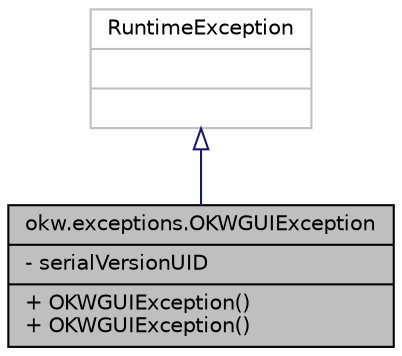 digraph "okw.exceptions.OKWGUIException"
{
 // INTERACTIVE_SVG=YES
 // LATEX_PDF_SIZE
  edge [fontname="Helvetica",fontsize="10",labelfontname="Helvetica",labelfontsize="10"];
  node [fontname="Helvetica",fontsize="10",shape=record];
  Node1 [label="{okw.exceptions.OKWGUIException\n|- serialVersionUID\l|+ OKWGUIException()\l+ OKWGUIException()\l}",height=0.2,width=0.4,color="black", fillcolor="grey75", style="filled", fontcolor="black",tooltip="Initialisiert eine neue Instanz der GUIException-Klasse."];
  Node2 -> Node1 [dir="back",color="midnightblue",fontsize="10",style="solid",arrowtail="onormal",fontname="Helvetica"];
  Node2 [label="{RuntimeException\n||}",height=0.2,width=0.4,color="grey75", fillcolor="white", style="filled",tooltip=" "];
}
